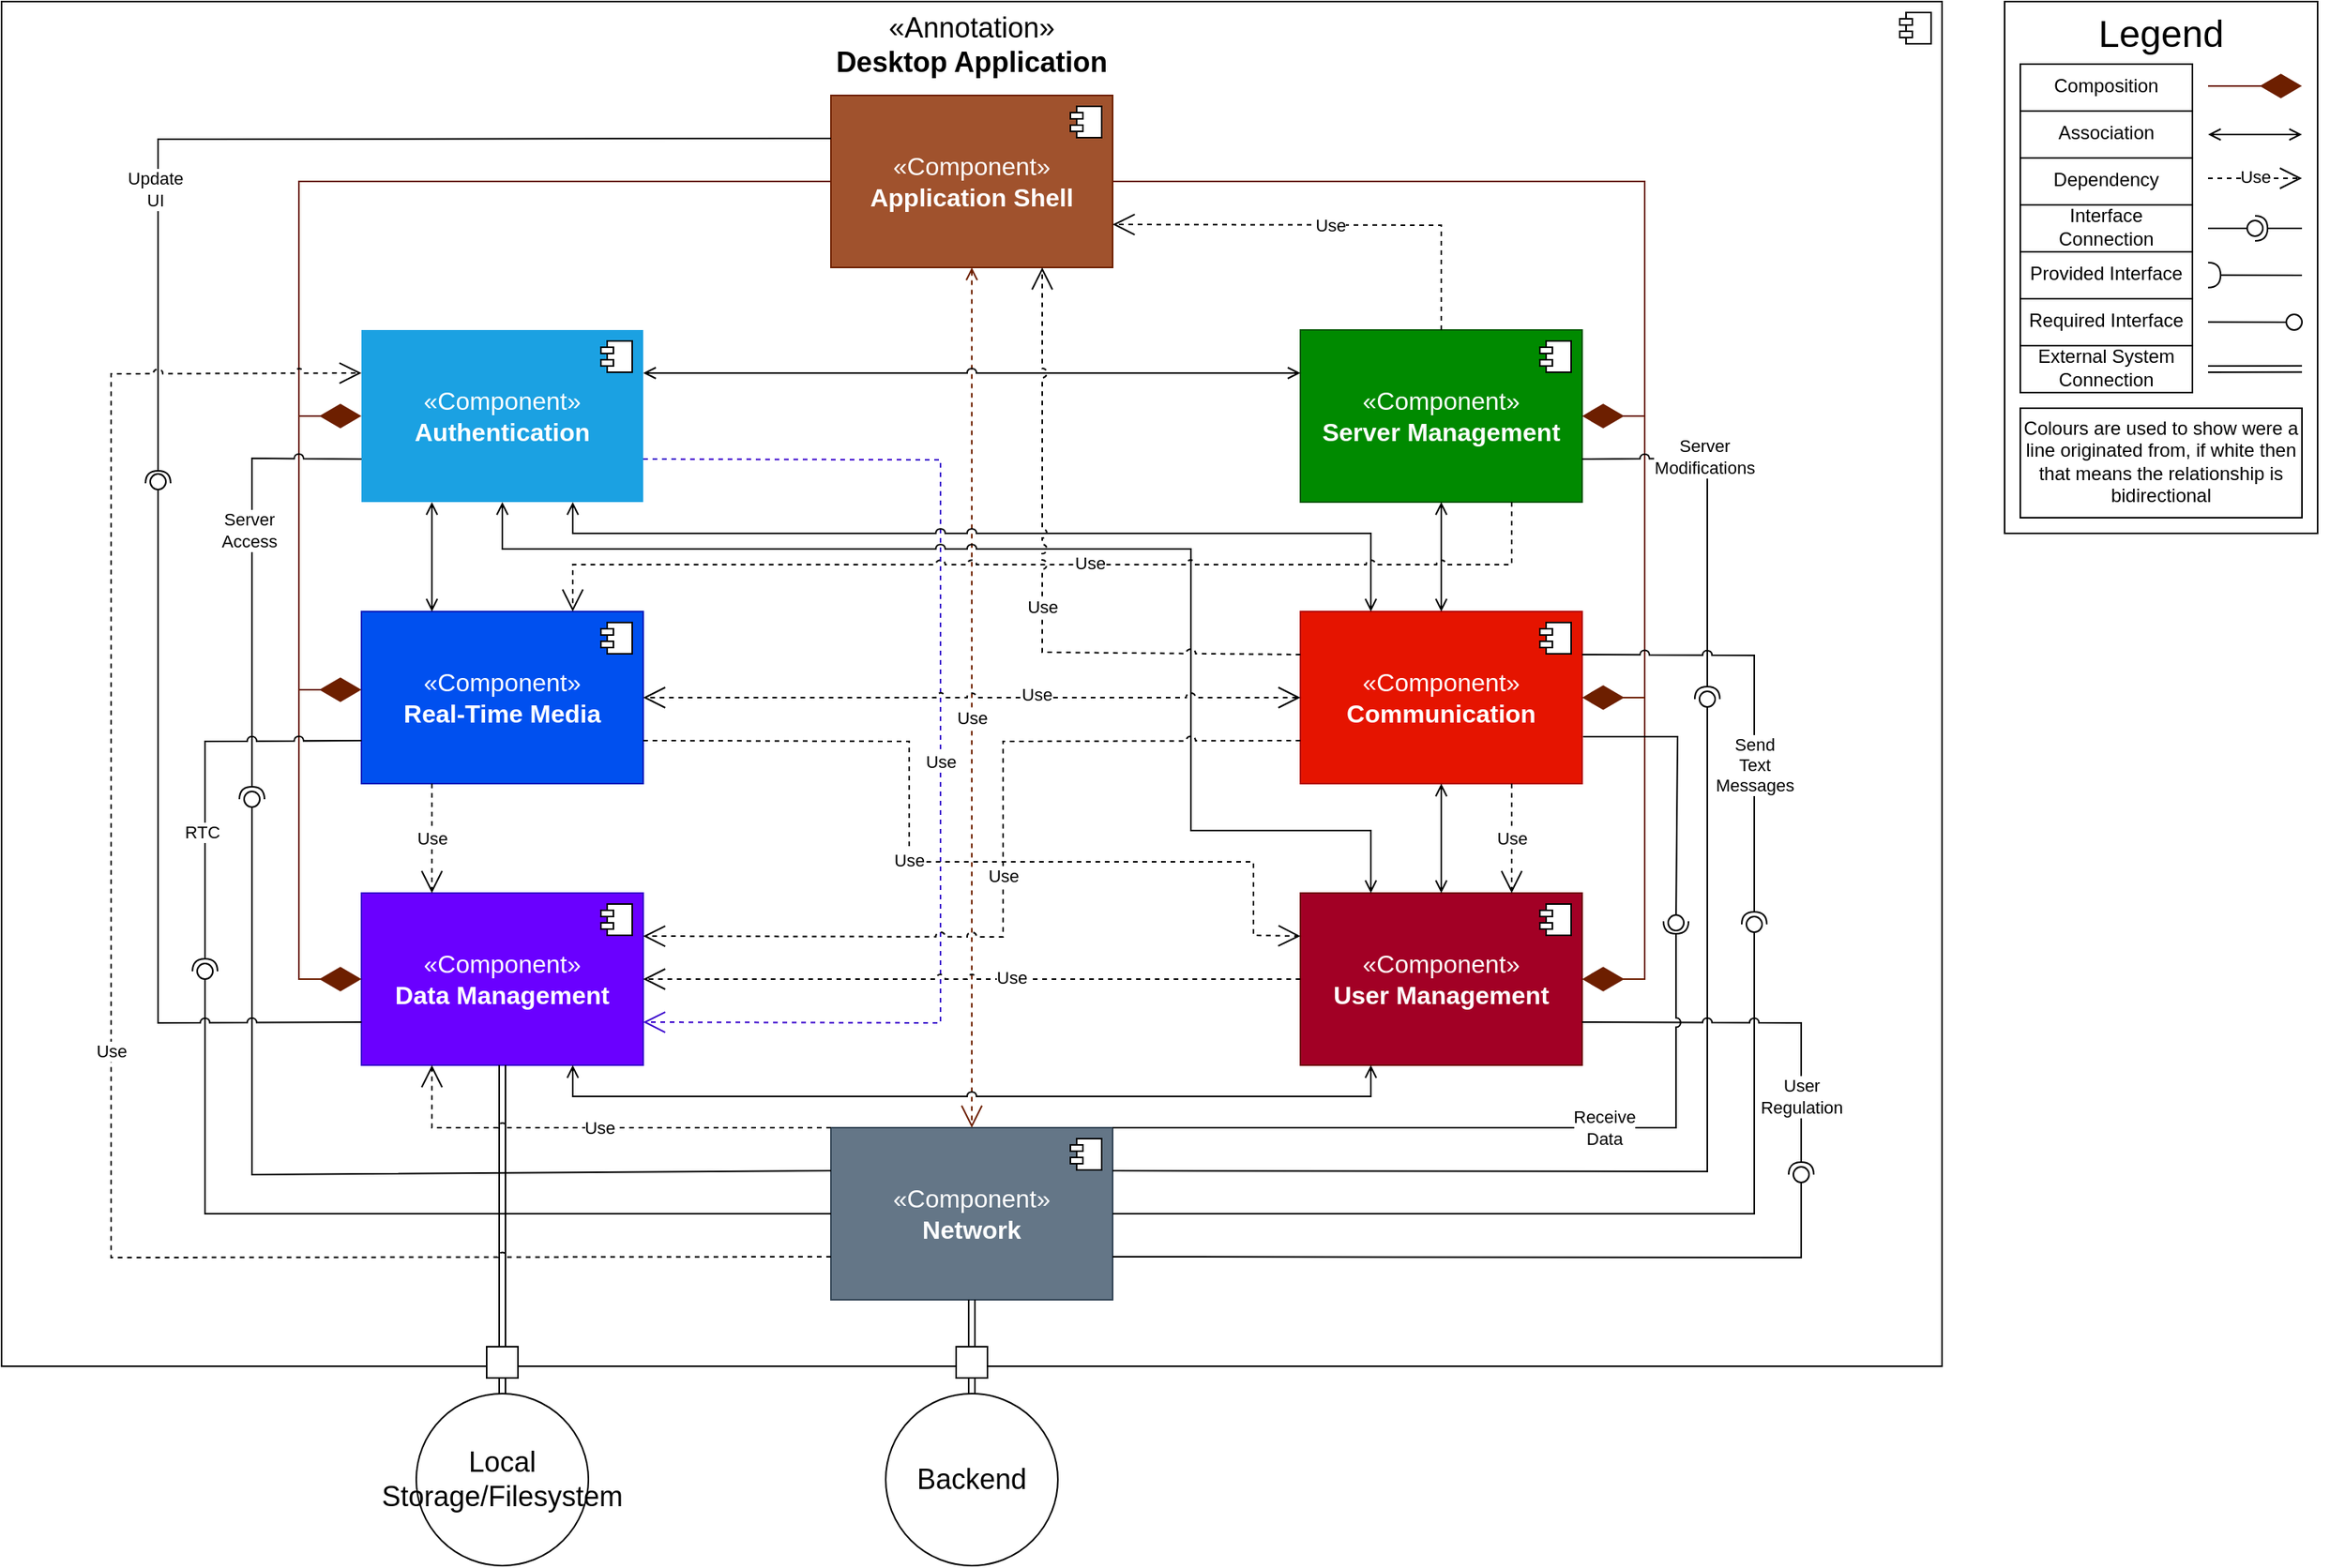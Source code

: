 <mxfile version="28.0.7">
  <diagram name="Page-1" id="SnUZ58hMH_E9pRCgcbzP">
    <mxGraphModel dx="2848" dy="1104" grid="1" gridSize="10" guides="1" tooltips="1" connect="1" arrows="1" fold="1" page="1" pageScale="1" pageWidth="1100" pageHeight="850" math="0" shadow="0">
      <root>
        <mxCell id="0" />
        <mxCell id="1" parent="0" />
        <mxCell id="IY-TwNnu4pYOEqIesNJt-1" value="&lt;font style=&quot;font-size: 18px;&quot;&gt;«&lt;font&gt;Annotation&lt;/font&gt;»&lt;/font&gt;&lt;br&gt;&lt;div&gt;&lt;font style=&quot;font-size: 18px;&quot;&gt;&lt;b&gt;Desktop Application&lt;/b&gt;&lt;/font&gt;&lt;/div&gt;" style="html=1;dropTarget=0;whiteSpace=wrap;verticalAlign=top;fillColor=default;" vertex="1" parent="1">
          <mxGeometry x="-40" y="50" width="1240" height="872.5" as="geometry" />
        </mxCell>
        <mxCell id="IY-TwNnu4pYOEqIesNJt-2" value="" style="shape=module;jettyWidth=8;jettyHeight=4;" vertex="1" parent="IY-TwNnu4pYOEqIesNJt-1">
          <mxGeometry x="1" width="20" height="20" relative="1" as="geometry">
            <mxPoint x="-27" y="7" as="offset" />
          </mxGeometry>
        </mxCell>
        <mxCell id="IY-TwNnu4pYOEqIesNJt-5" value="&lt;div&gt;&lt;font style=&quot;font-size: 16px;&quot;&gt;«Component»&lt;/font&gt;&lt;/div&gt;&lt;font style=&quot;font-size: 16px;&quot;&gt;&lt;b&gt;&lt;font&gt;Authentication&lt;/font&gt;&lt;/b&gt;&lt;/font&gt;" style="html=1;dropTarget=0;whiteSpace=wrap;fillColor=light-dark(#1ba1e2, #f6d32d);fontColor=#ffffff;strokeColor=light-dark(default, #f6d32d);" vertex="1" parent="1">
          <mxGeometry x="190" y="260" width="180" height="110" as="geometry" />
        </mxCell>
        <mxCell id="IY-TwNnu4pYOEqIesNJt-6" value="" style="shape=module;jettyWidth=8;jettyHeight=4;" vertex="1" parent="IY-TwNnu4pYOEqIesNJt-5">
          <mxGeometry x="1" width="20" height="20" relative="1" as="geometry">
            <mxPoint x="-27" y="7" as="offset" />
          </mxGeometry>
        </mxCell>
        <mxCell id="IY-TwNnu4pYOEqIesNJt-9" value="" style="ellipse;whiteSpace=wrap;html=1;align=center;aspect=fixed;fillColor=none;strokeColor=none;resizable=0;perimeter=centerPerimeter;rotatable=0;allowArrows=0;points=[];outlineConnect=1;" vertex="1" parent="1">
          <mxGeometry x="430" y="200" width="10" height="10" as="geometry" />
        </mxCell>
        <mxCell id="IY-TwNnu4pYOEqIesNJt-10" value="&lt;div&gt;&lt;font style=&quot;font-size: 16px;&quot;&gt;«Component»&lt;/font&gt;&lt;/div&gt;&lt;font style=&quot;font-size: 16px;&quot;&gt;&lt;b&gt;&lt;font&gt;Application Shell&lt;/font&gt;&lt;/b&gt;&lt;/font&gt;" style="html=1;dropTarget=0;whiteSpace=wrap;fillColor=#a0522d;strokeColor=#6D1F00;fontColor=#ffffff;" vertex="1" parent="1">
          <mxGeometry x="490" y="110" width="180" height="110" as="geometry" />
        </mxCell>
        <mxCell id="IY-TwNnu4pYOEqIesNJt-11" value="" style="shape=module;jettyWidth=8;jettyHeight=4;" vertex="1" parent="IY-TwNnu4pYOEqIesNJt-10">
          <mxGeometry x="1" width="20" height="20" relative="1" as="geometry">
            <mxPoint x="-27" y="7" as="offset" />
          </mxGeometry>
        </mxCell>
        <mxCell id="IY-TwNnu4pYOEqIesNJt-12" value="&lt;div&gt;&lt;font style=&quot;font-size: 16px;&quot;&gt;«Component»&lt;/font&gt;&lt;/div&gt;&lt;font style=&quot;font-size: 16px;&quot;&gt;&lt;b&gt;&lt;font&gt;Server Management&lt;/font&gt;&lt;/b&gt;&lt;/font&gt;" style="html=1;dropTarget=0;whiteSpace=wrap;fillColor=#008a00;fontColor=#ffffff;strokeColor=#005700;" vertex="1" parent="1">
          <mxGeometry x="790" y="260" width="180" height="110" as="geometry" />
        </mxCell>
        <mxCell id="IY-TwNnu4pYOEqIesNJt-13" value="" style="shape=module;jettyWidth=8;jettyHeight=4;" vertex="1" parent="IY-TwNnu4pYOEqIesNJt-12">
          <mxGeometry x="1" width="20" height="20" relative="1" as="geometry">
            <mxPoint x="-27" y="7" as="offset" />
          </mxGeometry>
        </mxCell>
        <mxCell id="IY-TwNnu4pYOEqIesNJt-14" value="&lt;div&gt;&lt;font style=&quot;font-size: 16px;&quot;&gt;«Component»&lt;/font&gt;&lt;/div&gt;&lt;font style=&quot;font-size: 16px;&quot;&gt;&lt;b&gt;&lt;font&gt;Communication&lt;/font&gt;&lt;/b&gt;&lt;/font&gt;" style="html=1;dropTarget=0;whiteSpace=wrap;fillColor=light-dark(#e51400, #e01b24);fontColor=#ffffff;strokeColor=light-dark(#B20000, #ed333b);" vertex="1" parent="1">
          <mxGeometry x="790" y="440" width="180" height="110" as="geometry" />
        </mxCell>
        <mxCell id="IY-TwNnu4pYOEqIesNJt-15" value="" style="shape=module;jettyWidth=8;jettyHeight=4;" vertex="1" parent="IY-TwNnu4pYOEqIesNJt-14">
          <mxGeometry x="1" width="20" height="20" relative="1" as="geometry">
            <mxPoint x="-27" y="7" as="offset" />
          </mxGeometry>
        </mxCell>
        <mxCell id="IY-TwNnu4pYOEqIesNJt-16" value="&lt;div&gt;&lt;font style=&quot;font-size: 16px;&quot;&gt;«Component»&lt;/font&gt;&lt;/div&gt;&lt;font style=&quot;font-size: 16px;&quot;&gt;&lt;b&gt;&lt;font&gt;Real-Time Media&lt;/font&gt;&lt;/b&gt;&lt;/font&gt;" style="html=1;dropTarget=0;whiteSpace=wrap;fillColor=#0050ef;fontColor=#ffffff;strokeColor=#001DBC;" vertex="1" parent="1">
          <mxGeometry x="190" y="440" width="180" height="110" as="geometry" />
        </mxCell>
        <mxCell id="IY-TwNnu4pYOEqIesNJt-17" value="" style="shape=module;jettyWidth=8;jettyHeight=4;" vertex="1" parent="IY-TwNnu4pYOEqIesNJt-16">
          <mxGeometry x="1" width="20" height="20" relative="1" as="geometry">
            <mxPoint x="-27" y="7" as="offset" />
          </mxGeometry>
        </mxCell>
        <mxCell id="IY-TwNnu4pYOEqIesNJt-18" value="&lt;div&gt;&lt;font style=&quot;font-size: 16px;&quot;&gt;«Component»&lt;/font&gt;&lt;/div&gt;&lt;font style=&quot;font-size: 16px;&quot;&gt;&lt;b&gt;&lt;font&gt;Data Management&lt;/font&gt;&lt;/b&gt;&lt;/font&gt;" style="html=1;dropTarget=0;whiteSpace=wrap;fillColor=#6a00ff;fontColor=#ffffff;strokeColor=#3700CC;" vertex="1" parent="1">
          <mxGeometry x="190" y="620" width="180" height="110" as="geometry" />
        </mxCell>
        <mxCell id="IY-TwNnu4pYOEqIesNJt-19" value="" style="shape=module;jettyWidth=8;jettyHeight=4;" vertex="1" parent="IY-TwNnu4pYOEqIesNJt-18">
          <mxGeometry x="1" width="20" height="20" relative="1" as="geometry">
            <mxPoint x="-27" y="7" as="offset" />
          </mxGeometry>
        </mxCell>
        <mxCell id="IY-TwNnu4pYOEqIesNJt-20" value="&lt;div&gt;&lt;font style=&quot;font-size: 16px;&quot;&gt;«Component»&lt;/font&gt;&lt;/div&gt;&lt;font style=&quot;font-size: 16px;&quot;&gt;&lt;b&gt;&lt;font&gt;User Management&lt;/font&gt;&lt;/b&gt;&lt;/font&gt;" style="html=1;dropTarget=0;whiteSpace=wrap;fillColor=#a20025;fontColor=#ffffff;strokeColor=#6F0000;" vertex="1" parent="1">
          <mxGeometry x="790" y="620" width="180" height="110" as="geometry" />
        </mxCell>
        <mxCell id="IY-TwNnu4pYOEqIesNJt-21" value="" style="shape=module;jettyWidth=8;jettyHeight=4;" vertex="1" parent="IY-TwNnu4pYOEqIesNJt-20">
          <mxGeometry x="1" width="20" height="20" relative="1" as="geometry">
            <mxPoint x="-27" y="7" as="offset" />
          </mxGeometry>
        </mxCell>
        <mxCell id="IY-TwNnu4pYOEqIesNJt-22" value="&lt;div&gt;&lt;font style=&quot;font-size: 16px;&quot;&gt;«Component»&lt;/font&gt;&lt;/div&gt;&lt;font style=&quot;font-size: 16px;&quot;&gt;&lt;b&gt;&lt;font&gt;Network&lt;/font&gt;&lt;/b&gt;&lt;/font&gt;" style="html=1;dropTarget=0;whiteSpace=wrap;fillColor=light-dark(#647687, #613583);strokeColor=light-dark(#314354, #613583);fontColor=#ffffff;" vertex="1" parent="1">
          <mxGeometry x="490" y="770" width="180" height="110" as="geometry" />
        </mxCell>
        <mxCell id="IY-TwNnu4pYOEqIesNJt-23" value="" style="shape=module;jettyWidth=8;jettyHeight=4;" vertex="1" parent="IY-TwNnu4pYOEqIesNJt-22">
          <mxGeometry x="1" width="20" height="20" relative="1" as="geometry">
            <mxPoint x="-27" y="7" as="offset" />
          </mxGeometry>
        </mxCell>
        <mxCell id="IY-TwNnu4pYOEqIesNJt-24" value="" style="shape=link;html=1;rounded=0;exitX=0.5;exitY=1;exitDx=0;exitDy=0;entryX=0.5;entryY=0;entryDx=0;entryDy=0;" edge="1" parent="1" source="IY-TwNnu4pYOEqIesNJt-26" target="IY-TwNnu4pYOEqIesNJt-25">
          <mxGeometry width="100" relative="1" as="geometry">
            <mxPoint x="600" y="720" as="sourcePoint" />
            <mxPoint x="580" y="1060" as="targetPoint" />
          </mxGeometry>
        </mxCell>
        <mxCell id="IY-TwNnu4pYOEqIesNJt-25" value="&lt;font style=&quot;font-size: 18px;&quot;&gt;Backend&lt;/font&gt;" style="ellipse;whiteSpace=wrap;html=1;aspect=fixed;" vertex="1" parent="1">
          <mxGeometry x="525" y="940" width="110" height="110" as="geometry" />
        </mxCell>
        <mxCell id="IY-TwNnu4pYOEqIesNJt-27" value="" style="shape=link;html=1;rounded=0;exitX=0.5;exitY=1;exitDx=0;exitDy=0;entryX=0.5;entryY=0;entryDx=0;entryDy=0;" edge="1" parent="1" source="IY-TwNnu4pYOEqIesNJt-22" target="IY-TwNnu4pYOEqIesNJt-26">
          <mxGeometry width="100" relative="1" as="geometry">
            <mxPoint x="580" y="875" as="sourcePoint" />
            <mxPoint x="580" y="920" as="targetPoint" />
          </mxGeometry>
        </mxCell>
        <mxCell id="IY-TwNnu4pYOEqIesNJt-26" value="" style="rounded=0;whiteSpace=wrap;html=1;" vertex="1" parent="1">
          <mxGeometry x="570" y="910" width="20" height="20" as="geometry" />
        </mxCell>
        <mxCell id="IY-TwNnu4pYOEqIesNJt-30" value="" style="endArrow=diamondThin;endFill=1;endSize=24;html=1;rounded=0;exitX=1;exitY=0.5;exitDx=0;exitDy=0;entryX=1;entryY=0.5;entryDx=0;entryDy=0;fillColor=#a0522d;strokeColor=#6D1F00;" edge="1" parent="1" source="IY-TwNnu4pYOEqIesNJt-10" target="IY-TwNnu4pYOEqIesNJt-12">
          <mxGeometry width="160" relative="1" as="geometry">
            <mxPoint x="560" y="530" as="sourcePoint" />
            <mxPoint x="720" y="530" as="targetPoint" />
            <Array as="points">
              <mxPoint x="1010" y="165" />
              <mxPoint x="1010" y="315" />
            </Array>
          </mxGeometry>
        </mxCell>
        <mxCell id="IY-TwNnu4pYOEqIesNJt-33" value="" style="endArrow=diamondThin;endFill=1;endSize=24;html=1;rounded=0;exitX=1;exitY=0.5;exitDx=0;exitDy=0;entryX=1;entryY=0.5;entryDx=0;entryDy=0;fillColor=#a0522d;strokeColor=#6D1F00;" edge="1" parent="1" source="IY-TwNnu4pYOEqIesNJt-10" target="IY-TwNnu4pYOEqIesNJt-14">
          <mxGeometry width="160" relative="1" as="geometry">
            <mxPoint x="690" y="400" as="sourcePoint" />
            <mxPoint x="810" y="497" as="targetPoint" />
            <Array as="points">
              <mxPoint x="1010" y="165" />
              <mxPoint x="1010" y="495" />
            </Array>
          </mxGeometry>
        </mxCell>
        <mxCell id="IY-TwNnu4pYOEqIesNJt-34" value="" style="endArrow=diamondThin;endFill=1;endSize=24;html=1;rounded=0;entryX=0;entryY=0.5;entryDx=0;entryDy=0;fillColor=#a0522d;strokeColor=#6D1F00;exitX=0;exitY=0.5;exitDx=0;exitDy=0;" edge="1" parent="1" source="IY-TwNnu4pYOEqIesNJt-10" target="IY-TwNnu4pYOEqIesNJt-5">
          <mxGeometry width="160" relative="1" as="geometry">
            <mxPoint x="490" y="165" as="sourcePoint" />
            <mxPoint x="765" y="808" as="targetPoint" />
            <Array as="points">
              <mxPoint x="150" y="165" />
              <mxPoint x="150" y="315" />
            </Array>
          </mxGeometry>
        </mxCell>
        <mxCell id="IY-TwNnu4pYOEqIesNJt-35" value="" style="endArrow=diamondThin;endFill=1;endSize=24;html=1;rounded=0;fillColor=#a0522d;strokeColor=#6D1F00;exitX=0;exitY=0.5;exitDx=0;exitDy=0;" edge="1" parent="1" source="IY-TwNnu4pYOEqIesNJt-10">
          <mxGeometry width="160" relative="1" as="geometry">
            <mxPoint x="150" y="190" as="sourcePoint" />
            <mxPoint x="190" y="490" as="targetPoint" />
            <Array as="points">
              <mxPoint x="150" y="165" />
              <mxPoint x="150" y="490" />
            </Array>
          </mxGeometry>
        </mxCell>
        <mxCell id="IY-TwNnu4pYOEqIesNJt-36" value="" style="endArrow=diamondThin;endFill=1;endSize=24;html=1;rounded=0;entryX=1;entryY=0.5;entryDx=0;entryDy=0;fillColor=#a0522d;strokeColor=#6D1F00;exitX=1;exitY=0.5;exitDx=0;exitDy=0;" edge="1" parent="1" source="IY-TwNnu4pYOEqIesNJt-10" target="IY-TwNnu4pYOEqIesNJt-20">
          <mxGeometry width="160" relative="1" as="geometry">
            <mxPoint x="600" y="215" as="sourcePoint" />
            <mxPoint x="756" y="598" as="targetPoint" />
            <Array as="points">
              <mxPoint x="1010" y="165" />
              <mxPoint x="1010" y="675" />
            </Array>
          </mxGeometry>
        </mxCell>
        <mxCell id="IY-TwNnu4pYOEqIesNJt-38" value="" style="endArrow=diamondThin;endFill=1;endSize=24;html=1;rounded=0;entryX=0;entryY=0.5;entryDx=0;entryDy=0;exitX=0;exitY=0.5;exitDx=0;exitDy=0;fillColor=#a0522d;strokeColor=#6D1F00;" edge="1" parent="1" source="IY-TwNnu4pYOEqIesNJt-10" target="IY-TwNnu4pYOEqIesNJt-18">
          <mxGeometry width="160" relative="1" as="geometry">
            <mxPoint x="696" y="460" as="sourcePoint" />
            <mxPoint x="540" y="738" as="targetPoint" />
            <Array as="points">
              <mxPoint x="150" y="165" />
              <mxPoint x="150" y="675" />
            </Array>
          </mxGeometry>
        </mxCell>
        <mxCell id="IY-TwNnu4pYOEqIesNJt-40" value="Use" style="endArrow=open;endSize=12;dashed=1;html=1;rounded=0;exitX=0.5;exitY=1;exitDx=0;exitDy=0;entryX=0.5;entryY=0;entryDx=0;entryDy=0;fillColor=#a0522d;strokeColor=light-dark(#6D1F00, #ffffff);jumpStyle=arc;labelPosition=center;verticalLabelPosition=bottom;align=center;verticalAlign=top;startArrow=open;startFill=0;" edge="1" parent="1" source="IY-TwNnu4pYOEqIesNJt-10" target="IY-TwNnu4pYOEqIesNJt-22">
          <mxGeometry width="160" relative="1" as="geometry">
            <mxPoint x="710" y="520" as="sourcePoint" />
            <mxPoint x="870" y="520" as="targetPoint" />
            <mxPoint as="offset" />
          </mxGeometry>
        </mxCell>
        <mxCell id="IY-TwNnu4pYOEqIesNJt-41" value="Use" style="endArrow=open;endSize=12;dashed=1;html=1;rounded=0;exitX=1;exitY=0.75;exitDx=0;exitDy=0;entryX=1;entryY=0.75;entryDx=0;entryDy=0;fillColor=#6a00ff;strokeColor=light-dark(#3700CC, #f6d32d);verticalAlign=top;jumpStyle=arc;" edge="1" parent="1" source="IY-TwNnu4pYOEqIesNJt-5" target="IY-TwNnu4pYOEqIesNJt-18">
          <mxGeometry width="160" relative="1" as="geometry">
            <mxPoint x="710" y="520" as="sourcePoint" />
            <mxPoint x="870" y="520" as="targetPoint" />
            <Array as="points">
              <mxPoint x="560" y="343" />
              <mxPoint x="560" y="703" />
            </Array>
          </mxGeometry>
        </mxCell>
        <mxCell id="IY-TwNnu4pYOEqIesNJt-42" value="" style="rounded=0;orthogonalLoop=1;jettySize=auto;html=1;endArrow=halfCircle;endFill=0;endSize=6;strokeWidth=1;sketch=0;exitX=0;exitY=0.75;exitDx=0;exitDy=0;strokeColor=light-dark(#000000,#F6D32D);jumpStyle=arc;" edge="1" parent="1" source="IY-TwNnu4pYOEqIesNJt-5">
          <mxGeometry relative="1" as="geometry">
            <mxPoint x="190" y="312" as="sourcePoint" />
            <mxPoint x="120" y="560" as="targetPoint" />
            <Array as="points">
              <mxPoint x="120" y="342" />
            </Array>
          </mxGeometry>
        </mxCell>
        <mxCell id="IY-TwNnu4pYOEqIesNJt-46" value="Server&lt;br&gt;Access" style="edgeLabel;html=1;align=center;verticalAlign=middle;resizable=0;points=[];" vertex="1" connectable="0" parent="IY-TwNnu4pYOEqIesNJt-42">
          <mxGeometry x="0.379" relative="1" as="geometry">
            <mxPoint x="-2" y="-83" as="offset" />
          </mxGeometry>
        </mxCell>
        <mxCell id="IY-TwNnu4pYOEqIesNJt-43" value="" style="rounded=0;orthogonalLoop=1;jettySize=auto;html=1;endArrow=oval;endFill=0;sketch=0;sourcePerimeterSpacing=0;targetPerimeterSpacing=0;endSize=10;exitX=0;exitY=0.25;exitDx=0;exitDy=0;strokeColor=light-dark(#000000,#A9B8C7);jumpStyle=arc;" edge="1" parent="1" source="IY-TwNnu4pYOEqIesNJt-22">
          <mxGeometry relative="1" as="geometry">
            <mxPoint x="770" y="555" as="sourcePoint" />
            <mxPoint x="120" y="560" as="targetPoint" />
            <Array as="points">
              <mxPoint x="120" y="800" />
            </Array>
          </mxGeometry>
        </mxCell>
        <mxCell id="IY-TwNnu4pYOEqIesNJt-44" value="" style="ellipse;whiteSpace=wrap;html=1;align=center;aspect=fixed;fillColor=none;strokeColor=none;resizable=0;perimeter=centerPerimeter;rotatable=0;allowArrows=0;points=[];outlineConnect=1;" vertex="1" parent="1">
          <mxGeometry x="785" y="550" width="10" height="10" as="geometry" />
        </mxCell>
        <mxCell id="IY-TwNnu4pYOEqIesNJt-48" value="" style="endArrow=open;html=1;rounded=0;entryX=0.25;entryY=1;entryDx=0;entryDy=0;exitX=0.25;exitY=0;exitDx=0;exitDy=0;strokeColor=light-dark(#000000, #ffffff);startArrow=open;startFill=0;endFill=0;" edge="1" parent="1" source="IY-TwNnu4pYOEqIesNJt-16" target="IY-TwNnu4pYOEqIesNJt-5">
          <mxGeometry width="50" height="50" relative="1" as="geometry">
            <mxPoint x="430" y="540" as="sourcePoint" />
            <mxPoint x="480" y="490" as="targetPoint" />
          </mxGeometry>
        </mxCell>
        <mxCell id="IY-TwNnu4pYOEqIesNJt-49" value="" style="endArrow=open;html=1;rounded=0;exitX=0;exitY=0.25;exitDx=0;exitDy=0;strokeColor=light-dark(#000000, #ffffff);startArrow=open;startFill=0;entryX=1;entryY=0.25;entryDx=0;entryDy=0;endFill=0;jumpStyle=arc;" edge="1" parent="1" source="IY-TwNnu4pYOEqIesNJt-12" target="IY-TwNnu4pYOEqIesNJt-5">
          <mxGeometry width="50" height="50" relative="1" as="geometry">
            <mxPoint x="390" y="475" as="sourcePoint" />
            <mxPoint x="835" y="390" as="targetPoint" />
          </mxGeometry>
        </mxCell>
        <mxCell id="IY-TwNnu4pYOEqIesNJt-50" value="" style="endArrow=open;html=1;rounded=0;entryX=0.75;entryY=1;entryDx=0;entryDy=0;strokeColor=light-dark(#000000, #ffffff);startArrow=open;startFill=0;endFill=0;jumpStyle=arc;" edge="1" parent="1" target="IY-TwNnu4pYOEqIesNJt-5">
          <mxGeometry width="50" height="50" relative="1" as="geometry">
            <mxPoint x="835" y="440" as="sourcePoint" />
            <mxPoint x="340" y="370" as="targetPoint" />
            <Array as="points">
              <mxPoint x="835" y="390" />
              <mxPoint x="325" y="390" />
            </Array>
          </mxGeometry>
        </mxCell>
        <mxCell id="IY-TwNnu4pYOEqIesNJt-52" value="" style="endArrow=open;html=1;rounded=0;exitX=0.25;exitY=0;exitDx=0;exitDy=0;strokeColor=light-dark(#000000, #ffffff);startArrow=open;startFill=0;entryX=0.5;entryY=1;entryDx=0;entryDy=0;jumpStyle=arc;endFill=0;" edge="1" parent="1" source="IY-TwNnu4pYOEqIesNJt-20" target="IY-TwNnu4pYOEqIesNJt-5">
          <mxGeometry width="50" height="50" relative="1" as="geometry">
            <mxPoint x="910" y="545" as="sourcePoint" />
            <mxPoint x="720" y="390" as="targetPoint" />
            <Array as="points">
              <mxPoint x="835" y="580" />
              <mxPoint x="720" y="580" />
              <mxPoint x="720" y="400" />
              <mxPoint x="280" y="400" />
            </Array>
          </mxGeometry>
        </mxCell>
        <mxCell id="IY-TwNnu4pYOEqIesNJt-56" value="" style="rounded=0;orthogonalLoop=1;jettySize=auto;html=1;endArrow=halfCircle;endFill=0;endSize=6;strokeWidth=1;sketch=0;exitX=1;exitY=0.75;exitDx=0;exitDy=0;strokeColor=light-dark(#000000,#F6D32D);jumpStyle=arc;" edge="1" parent="1" source="IY-TwNnu4pYOEqIesNJt-12">
          <mxGeometry relative="1" as="geometry">
            <mxPoint x="270" y="510" as="sourcePoint" />
            <mxPoint x="1050" y="496" as="targetPoint" />
            <Array as="points">
              <mxPoint x="1050" y="342" />
            </Array>
          </mxGeometry>
        </mxCell>
        <mxCell id="IY-TwNnu4pYOEqIesNJt-57" value="Server&lt;br&gt;Modifications" style="edgeLabel;html=1;align=center;verticalAlign=middle;resizable=0;points=[];" vertex="1" connectable="0" parent="IY-TwNnu4pYOEqIesNJt-56">
          <mxGeometry x="0.379" relative="1" as="geometry">
            <mxPoint x="-2" y="-83" as="offset" />
          </mxGeometry>
        </mxCell>
        <mxCell id="IY-TwNnu4pYOEqIesNJt-58" value="" style="rounded=0;orthogonalLoop=1;jettySize=auto;html=1;endArrow=oval;endFill=0;sketch=0;sourcePerimeterSpacing=0;targetPerimeterSpacing=0;endSize=10;exitX=1;exitY=0.25;exitDx=0;exitDy=0;strokeColor=light-dark(#000000,#A9B8C7);jumpStyle=arc;" edge="1" parent="1" source="IY-TwNnu4pYOEqIesNJt-22">
          <mxGeometry relative="1" as="geometry">
            <mxPoint x="800" y="1041" as="sourcePoint" />
            <mxPoint x="1050" y="496" as="targetPoint" />
            <Array as="points">
              <mxPoint x="1050" y="798" />
            </Array>
          </mxGeometry>
        </mxCell>
        <mxCell id="IY-TwNnu4pYOEqIesNJt-60" value="" style="endArrow=open;html=1;rounded=0;entryX=0.5;entryY=0;entryDx=0;entryDy=0;strokeColor=light-dark(#000000, #ffffff);startArrow=open;startFill=0;endFill=0;jumpStyle=arc;exitX=0.5;exitY=1;exitDx=0;exitDy=0;" edge="1" parent="1" source="IY-TwNnu4pYOEqIesNJt-12" target="IY-TwNnu4pYOEqIesNJt-14">
          <mxGeometry width="50" height="50" relative="1" as="geometry">
            <mxPoint x="1200" y="525" as="sourcePoint" />
            <mxPoint x="690" y="450" as="targetPoint" />
            <Array as="points">
              <mxPoint x="880" y="410" />
            </Array>
          </mxGeometry>
        </mxCell>
        <mxCell id="IY-TwNnu4pYOEqIesNJt-61" value="Use" style="endArrow=open;endSize=12;dashed=1;html=1;rounded=0;entryX=0.75;entryY=0;entryDx=0;entryDy=0;exitX=0.75;exitY=1;exitDx=0;exitDy=0;jumpStyle=arc;strokeColor=light-dark(#000000,#82CD82);labelPosition=right;verticalLabelPosition=middle;align=left;verticalAlign=middle;spacingTop=-2;spacing=16;" edge="1" parent="1" source="IY-TwNnu4pYOEqIesNJt-12" target="IY-TwNnu4pYOEqIesNJt-16">
          <mxGeometry width="160" relative="1" as="geometry">
            <mxPoint x="925" y="365" as="sourcePoint" />
            <mxPoint x="580" y="530" as="targetPoint" />
            <Array as="points">
              <mxPoint x="925" y="410" />
              <mxPoint x="325" y="410" />
            </Array>
          </mxGeometry>
        </mxCell>
        <mxCell id="IY-TwNnu4pYOEqIesNJt-62" value="Use" style="endArrow=open;endSize=12;dashed=1;html=1;rounded=0;entryX=1;entryY=0.75;entryDx=0;entryDy=0;exitX=0.5;exitY=0;exitDx=0;exitDy=0;jumpStyle=arc;strokeColor=light-dark(#000000,#82CD82);" edge="1" parent="1" source="IY-TwNnu4pYOEqIesNJt-12" target="IY-TwNnu4pYOEqIesNJt-10">
          <mxGeometry width="160" relative="1" as="geometry">
            <mxPoint x="1620" y="380" as="sourcePoint" />
            <mxPoint x="930" y="455" as="targetPoint" />
            <Array as="points">
              <mxPoint x="880" y="193" />
            </Array>
          </mxGeometry>
        </mxCell>
        <mxCell id="IY-TwNnu4pYOEqIesNJt-64" value="Use" style="endArrow=open;endSize=12;dashed=1;html=1;rounded=0;exitX=0.75;exitY=1;exitDx=0;exitDy=0;entryX=0.75;entryY=0;entryDx=0;entryDy=0;strokeColor=light-dark(#000000,#ED333B);" edge="1" parent="1" source="IY-TwNnu4pYOEqIesNJt-14" target="IY-TwNnu4pYOEqIesNJt-20">
          <mxGeometry width="160" relative="1" as="geometry">
            <mxPoint x="610" y="560" as="sourcePoint" />
            <mxPoint x="770" y="560" as="targetPoint" />
          </mxGeometry>
        </mxCell>
        <mxCell id="IY-TwNnu4pYOEqIesNJt-65" value="Use" style="endArrow=open;endSize=12;dashed=1;html=1;rounded=0;exitX=0;exitY=0.75;exitDx=0;exitDy=0;entryX=1;entryY=0.25;entryDx=0;entryDy=0;strokeColor=light-dark(#000000,#ED333B);jumpStyle=arc;spacingTop=7;" edge="1" parent="1" source="IY-TwNnu4pYOEqIesNJt-14" target="IY-TwNnu4pYOEqIesNJt-18">
          <mxGeometry width="160" relative="1" as="geometry">
            <mxPoint x="610" y="560" as="sourcePoint" />
            <mxPoint x="770" y="560" as="targetPoint" />
            <Array as="points">
              <mxPoint x="600" y="523" />
              <mxPoint x="600" y="648" />
            </Array>
          </mxGeometry>
        </mxCell>
        <mxCell id="IY-TwNnu4pYOEqIesNJt-66" value="" style="rounded=0;orthogonalLoop=1;jettySize=auto;html=1;endArrow=halfCircle;endFill=0;endSize=6;strokeWidth=1;sketch=0;exitX=1;exitY=0.25;exitDx=0;exitDy=0;strokeColor=light-dark(#000000,#F6D32D);jumpStyle=arc;" edge="1" parent="1" source="IY-TwNnu4pYOEqIesNJt-14">
          <mxGeometry relative="1" as="geometry">
            <mxPoint x="1090" y="621" as="sourcePoint" />
            <mxPoint x="1080" y="640" as="targetPoint" />
            <Array as="points">
              <mxPoint x="1080" y="468" />
            </Array>
          </mxGeometry>
        </mxCell>
        <mxCell id="IY-TwNnu4pYOEqIesNJt-68" value="Send&lt;br&gt;Text&lt;br&gt;Messages" style="edgeLabel;html=1;align=center;verticalAlign=middle;resizable=0;points=[];" vertex="1" connectable="0" parent="IY-TwNnu4pYOEqIesNJt-66">
          <mxGeometry x="0.277" relative="1" as="geometry">
            <mxPoint as="offset" />
          </mxGeometry>
        </mxCell>
        <mxCell id="IY-TwNnu4pYOEqIesNJt-69" value="" style="rounded=0;orthogonalLoop=1;jettySize=auto;html=1;endArrow=oval;endFill=0;sketch=0;sourcePerimeterSpacing=0;targetPerimeterSpacing=0;endSize=10;exitX=1;exitY=0.5;exitDx=0;exitDy=0;strokeColor=light-dark(#000000,#A9B8C7);jumpStyle=arc;" edge="1" parent="1" source="IY-TwNnu4pYOEqIesNJt-22">
          <mxGeometry relative="1" as="geometry">
            <mxPoint x="1070" y="1089" as="sourcePoint" />
            <mxPoint x="1080" y="640" as="targetPoint" />
            <Array as="points">
              <mxPoint x="1080" y="825" />
            </Array>
          </mxGeometry>
        </mxCell>
        <mxCell id="IY-TwNnu4pYOEqIesNJt-70" value="Use" style="endArrow=open;endSize=12;dashed=1;html=1;rounded=0;exitX=0;exitY=0.5;exitDx=0;exitDy=0;entryX=1;entryY=0.5;entryDx=0;entryDy=0;strokeColor=light-dark(#000000,#FFFFFF);jumpStyle=arc;labelPosition=right;verticalLabelPosition=middle;align=left;verticalAlign=middle;spacingRight=0;spacingTop=-4;spacing=32;startArrow=open;startFill=0;startSize=12;" edge="1" parent="1" source="IY-TwNnu4pYOEqIesNJt-14" target="IY-TwNnu4pYOEqIesNJt-16">
          <mxGeometry width="160" relative="1" as="geometry">
            <mxPoint x="1100" y="640" as="sourcePoint" />
            <mxPoint x="680" y="765" as="targetPoint" />
            <Array as="points" />
          </mxGeometry>
        </mxCell>
        <mxCell id="IY-TwNnu4pYOEqIesNJt-71" value="Use" style="endArrow=open;endSize=12;dashed=1;html=1;rounded=0;exitX=0;exitY=0.25;exitDx=0;exitDy=0;entryX=0.75;entryY=1;entryDx=0;entryDy=0;strokeColor=light-dark(#000000,#ED333B);jumpStyle=arc;labelPosition=center;verticalLabelPosition=middle;align=center;verticalAlign=middle;spacingRight=0;spacingTop=23;spacing=32;" edge="1" parent="1" source="IY-TwNnu4pYOEqIesNJt-14" target="IY-TwNnu4pYOEqIesNJt-10">
          <mxGeometry width="160" relative="1" as="geometry">
            <mxPoint x="1200" y="500" as="sourcePoint" />
            <mxPoint x="780" y="500" as="targetPoint" />
            <Array as="points">
              <mxPoint x="625" y="466" />
            </Array>
          </mxGeometry>
        </mxCell>
        <mxCell id="IY-TwNnu4pYOEqIesNJt-73" value="Use" style="endArrow=open;endSize=12;dashed=1;html=1;rounded=0;exitX=1;exitY=0.75;exitDx=0;exitDy=0;entryX=0;entryY=0.25;entryDx=0;entryDy=0;spacing=16;labelPosition=left;verticalLabelPosition=middle;align=right;verticalAlign=middle;spacingTop=-2;strokeColor=light-dark(#000000,#B2CBFF);" edge="1" parent="1" source="IY-TwNnu4pYOEqIesNJt-16" target="IY-TwNnu4pYOEqIesNJt-20">
          <mxGeometry width="160" relative="1" as="geometry">
            <mxPoint x="530" y="490" as="sourcePoint" />
            <mxPoint x="690" y="490" as="targetPoint" />
            <Array as="points">
              <mxPoint x="540" y="523" />
              <mxPoint x="540" y="600" />
              <mxPoint x="760" y="600" />
              <mxPoint x="760" y="647" />
            </Array>
          </mxGeometry>
        </mxCell>
        <mxCell id="IY-TwNnu4pYOEqIesNJt-74" value="Use" style="endArrow=open;endSize=12;dashed=1;html=1;rounded=0;exitX=0.25;exitY=1;exitDx=0;exitDy=0;entryX=0.25;entryY=0;entryDx=0;entryDy=0;spacing=0;labelPosition=center;verticalLabelPosition=middle;align=center;verticalAlign=middle;spacingTop=0;strokeColor=light-dark(#000000,#B2CBFF);" edge="1" parent="1" source="IY-TwNnu4pYOEqIesNJt-16" target="IY-TwNnu4pYOEqIesNJt-18">
          <mxGeometry width="160" relative="1" as="geometry">
            <mxPoint x="560" y="740" as="sourcePoint" />
            <mxPoint x="980" y="865" as="targetPoint" />
          </mxGeometry>
        </mxCell>
        <mxCell id="IY-TwNnu4pYOEqIesNJt-75" value="" style="rounded=0;orthogonalLoop=1;jettySize=auto;html=1;endArrow=halfCircle;endFill=0;endSize=6;strokeWidth=1;sketch=0;exitX=0;exitY=0.75;exitDx=0;exitDy=0;strokeColor=light-dark(#000000,#F6D32D);jumpStyle=arc;" edge="1" parent="1" source="IY-TwNnu4pYOEqIesNJt-16">
          <mxGeometry relative="1" as="geometry">
            <mxPoint x="170" y="520" as="sourcePoint" />
            <mxPoint x="90" y="670" as="targetPoint" />
            <Array as="points">
              <mxPoint x="90" y="523" />
            </Array>
          </mxGeometry>
        </mxCell>
        <mxCell id="IY-TwNnu4pYOEqIesNJt-76" value="RTC" style="edgeLabel;html=1;align=center;verticalAlign=middle;resizable=0;points=[];" vertex="1" connectable="0" parent="IY-TwNnu4pYOEqIesNJt-75">
          <mxGeometry x="0.379" relative="1" as="geometry">
            <mxPoint x="-2" y="-13" as="offset" />
          </mxGeometry>
        </mxCell>
        <mxCell id="IY-TwNnu4pYOEqIesNJt-77" value="" style="rounded=0;orthogonalLoop=1;jettySize=auto;html=1;endArrow=oval;endFill=0;sketch=0;sourcePerimeterSpacing=0;targetPerimeterSpacing=0;endSize=10;exitX=0;exitY=0.5;exitDx=0;exitDy=0;strokeColor=light-dark(#000000,#A9B8C7);jumpStyle=arc;" edge="1" parent="1" source="IY-TwNnu4pYOEqIesNJt-22">
          <mxGeometry relative="1" as="geometry">
            <mxPoint x="550" y="1025" as="sourcePoint" />
            <mxPoint x="90" y="670" as="targetPoint" />
            <Array as="points">
              <mxPoint x="90" y="825" />
            </Array>
          </mxGeometry>
        </mxCell>
        <mxCell id="IY-TwNnu4pYOEqIesNJt-79" value="Use" style="endArrow=open;endSize=12;dashed=1;html=1;rounded=0;entryX=1;entryY=0.5;entryDx=0;entryDy=0;exitX=0;exitY=0.5;exitDx=0;exitDy=0;jumpStyle=arc;strokeColor=light-dark(#000000,#FFC5C5);labelPosition=right;verticalLabelPosition=middle;align=left;verticalAlign=middle;spacingTop=-2;spacing=16;" edge="1" parent="1" source="IY-TwNnu4pYOEqIesNJt-20" target="IY-TwNnu4pYOEqIesNJt-18">
          <mxGeometry width="160" relative="1" as="geometry">
            <mxPoint x="1240" y="660" as="sourcePoint" />
            <mxPoint x="640" y="730" as="targetPoint" />
          </mxGeometry>
        </mxCell>
        <mxCell id="IY-TwNnu4pYOEqIesNJt-80" value="" style="rounded=0;orthogonalLoop=1;jettySize=auto;html=1;endArrow=halfCircle;endFill=0;endSize=6;strokeWidth=1;sketch=0;exitX=1;exitY=0.75;exitDx=0;exitDy=0;strokeColor=light-dark(#000000,#F6D32D);jumpStyle=arc;" edge="1" parent="1" source="IY-TwNnu4pYOEqIesNJt-20">
          <mxGeometry relative="1" as="geometry">
            <mxPoint x="1020" y="740" as="sourcePoint" />
            <mxPoint x="1110" y="800" as="targetPoint" />
            <Array as="points">
              <mxPoint x="1110" y="703" />
            </Array>
          </mxGeometry>
        </mxCell>
        <mxCell id="IY-TwNnu4pYOEqIesNJt-81" value="User&lt;br&gt;Regulation" style="edgeLabel;html=1;align=center;verticalAlign=middle;resizable=0;points=[];" vertex="1" connectable="0" parent="IY-TwNnu4pYOEqIesNJt-80">
          <mxGeometry x="0.277" relative="1" as="geometry">
            <mxPoint y="35" as="offset" />
          </mxGeometry>
        </mxCell>
        <mxCell id="IY-TwNnu4pYOEqIesNJt-82" value="" style="rounded=0;orthogonalLoop=1;jettySize=auto;html=1;endArrow=oval;endFill=0;sketch=0;sourcePerimeterSpacing=0;targetPerimeterSpacing=0;endSize=10;exitX=1;exitY=0.75;exitDx=0;exitDy=0;strokeColor=light-dark(#000000,#A9B8C7);jumpStyle=arc;" edge="1" parent="1" source="IY-TwNnu4pYOEqIesNJt-22">
          <mxGeometry relative="1" as="geometry">
            <mxPoint x="670" y="855" as="sourcePoint" />
            <mxPoint x="1110" y="800" as="targetPoint" />
            <Array as="points">
              <mxPoint x="1110" y="853" />
            </Array>
          </mxGeometry>
        </mxCell>
        <mxCell id="IY-TwNnu4pYOEqIesNJt-84" value="" style="endArrow=open;html=1;rounded=0;exitX=0.25;exitY=1;exitDx=0;exitDy=0;strokeColor=light-dark(#000000, #ffffff);startArrow=open;startFill=0;entryX=0.75;entryY=1;entryDx=0;entryDy=0;endFill=0;jumpStyle=arc;" edge="1" parent="1" source="IY-TwNnu4pYOEqIesNJt-20" target="IY-TwNnu4pYOEqIesNJt-18">
          <mxGeometry width="50" height="50" relative="1" as="geometry">
            <mxPoint x="1210" y="730" as="sourcePoint" />
            <mxPoint x="790" y="730" as="targetPoint" />
            <Array as="points">
              <mxPoint x="835" y="750" />
              <mxPoint x="325" y="750" />
            </Array>
          </mxGeometry>
        </mxCell>
        <mxCell id="IY-TwNnu4pYOEqIesNJt-85" value="" style="endArrow=open;html=1;rounded=0;entryX=0.5;entryY=0;entryDx=0;entryDy=0;strokeColor=light-dark(#000000, #ffffff);startArrow=open;startFill=0;endFill=0;jumpStyle=arc;exitX=0.5;exitY=1;exitDx=0;exitDy=0;" edge="1" parent="1" source="IY-TwNnu4pYOEqIesNJt-14" target="IY-TwNnu4pYOEqIesNJt-20">
          <mxGeometry width="50" height="50" relative="1" as="geometry">
            <mxPoint x="900" y="630" as="sourcePoint" />
            <mxPoint x="900" y="700" as="targetPoint" />
          </mxGeometry>
        </mxCell>
        <mxCell id="IY-TwNnu4pYOEqIesNJt-86" value="" style="rounded=0;orthogonalLoop=1;jettySize=auto;html=1;endArrow=halfCircle;endFill=0;endSize=6;strokeWidth=1;sketch=0;exitX=1;exitY=0;exitDx=0;exitDy=0;strokeColor=light-dark(#000000,#F6D32D);jumpStyle=arc;" edge="1" parent="1" source="IY-TwNnu4pYOEqIesNJt-22">
          <mxGeometry relative="1" as="geometry">
            <mxPoint x="1050" y="630" as="sourcePoint" />
            <mxPoint x="1030" y="638" as="targetPoint" />
            <Array as="points">
              <mxPoint x="1030" y="770" />
            </Array>
          </mxGeometry>
        </mxCell>
        <mxCell id="IY-TwNnu4pYOEqIesNJt-87" value="Receive&lt;br&gt;Data" style="edgeLabel;html=1;align=center;verticalAlign=middle;resizable=0;points=[];" vertex="1" connectable="0" parent="IY-TwNnu4pYOEqIesNJt-86">
          <mxGeometry x="0.277" relative="1" as="geometry">
            <mxPoint as="offset" />
          </mxGeometry>
        </mxCell>
        <mxCell id="IY-TwNnu4pYOEqIesNJt-88" value="" style="rounded=0;orthogonalLoop=1;jettySize=auto;html=1;endArrow=oval;endFill=0;sketch=0;sourcePerimeterSpacing=0;targetPerimeterSpacing=0;endSize=10;strokeColor=light-dark(#000000,#A9B8C7);exitX=1.004;exitY=0.727;exitDx=0;exitDy=0;exitPerimeter=0;" edge="1" parent="1" source="IY-TwNnu4pYOEqIesNJt-14">
          <mxGeometry relative="1" as="geometry">
            <mxPoint x="984" y="542" as="sourcePoint" />
            <mxPoint x="1030" y="639" as="targetPoint" />
            <Array as="points">
              <mxPoint x="1031" y="520" />
            </Array>
          </mxGeometry>
        </mxCell>
        <mxCell id="IY-TwNnu4pYOEqIesNJt-89" value="" style="rounded=0;orthogonalLoop=1;jettySize=auto;html=1;endArrow=oval;endFill=0;sketch=0;sourcePerimeterSpacing=0;targetPerimeterSpacing=0;endSize=10;exitX=0;exitY=0.75;exitDx=0;exitDy=0;strokeColor=light-dark(#000000,#A9B8C7);jumpStyle=arc;" edge="1" parent="1" source="IY-TwNnu4pYOEqIesNJt-18">
          <mxGeometry relative="1" as="geometry">
            <mxPoint x="610" y="1008" as="sourcePoint" />
            <mxPoint x="60" y="357" as="targetPoint" />
            <Array as="points">
              <mxPoint x="60" y="703" />
            </Array>
          </mxGeometry>
        </mxCell>
        <mxCell id="IY-TwNnu4pYOEqIesNJt-90" value="" style="rounded=0;orthogonalLoop=1;jettySize=auto;html=1;endArrow=halfCircle;endFill=0;endSize=6;strokeWidth=1;sketch=0;exitX=0;exitY=0.25;exitDx=0;exitDy=0;strokeColor=light-dark(#000000,#F6D32D);" edge="1" parent="1" source="IY-TwNnu4pYOEqIesNJt-10">
          <mxGeometry relative="1" as="geometry">
            <mxPoint x="130" y="140" as="sourcePoint" />
            <mxPoint x="60" y="358" as="targetPoint" />
            <Array as="points">
              <mxPoint x="60" y="138" />
            </Array>
          </mxGeometry>
        </mxCell>
        <mxCell id="IY-TwNnu4pYOEqIesNJt-91" value="Update&lt;br&gt;UI" style="edgeLabel;html=1;align=center;verticalAlign=middle;resizable=0;points=[];" vertex="1" connectable="0" parent="IY-TwNnu4pYOEqIesNJt-90">
          <mxGeometry x="0.379" relative="1" as="geometry">
            <mxPoint x="-2" y="14" as="offset" />
          </mxGeometry>
        </mxCell>
        <mxCell id="IY-TwNnu4pYOEqIesNJt-92" value="&lt;font style=&quot;font-size: 18px;&quot;&gt;Local Storage/Filesystem&lt;/font&gt;" style="ellipse;whiteSpace=wrap;html=1;aspect=fixed;" vertex="1" parent="1">
          <mxGeometry x="225" y="940" width="110" height="110" as="geometry" />
        </mxCell>
        <mxCell id="IY-TwNnu4pYOEqIesNJt-93" value="" style="shape=link;html=1;rounded=0;exitX=0.5;exitY=1;exitDx=0;exitDy=0;entryX=0.5;entryY=0;entryDx=0;entryDy=0;" edge="1" parent="1" source="IY-TwNnu4pYOEqIesNJt-94" target="IY-TwNnu4pYOEqIesNJt-92">
          <mxGeometry width="100" relative="1" as="geometry">
            <mxPoint x="460" y="660" as="sourcePoint" />
            <mxPoint x="560" y="660" as="targetPoint" />
          </mxGeometry>
        </mxCell>
        <mxCell id="IY-TwNnu4pYOEqIesNJt-95" value="" style="shape=link;html=1;rounded=0;exitX=0.5;exitY=1;exitDx=0;exitDy=0;entryX=0.5;entryY=0;entryDx=0;entryDy=0;" edge="1" parent="1" source="IY-TwNnu4pYOEqIesNJt-18" target="IY-TwNnu4pYOEqIesNJt-94">
          <mxGeometry width="100" relative="1" as="geometry">
            <mxPoint x="280" y="730" as="sourcePoint" />
            <mxPoint x="280" y="940" as="targetPoint" />
          </mxGeometry>
        </mxCell>
        <mxCell id="IY-TwNnu4pYOEqIesNJt-94" value="" style="rounded=0;whiteSpace=wrap;html=1;" vertex="1" parent="1">
          <mxGeometry x="270" y="910" width="20" height="20" as="geometry" />
        </mxCell>
        <mxCell id="IY-TwNnu4pYOEqIesNJt-96" value="Use" style="endArrow=open;endSize=12;dashed=1;html=1;rounded=0;exitX=0;exitY=0.75;exitDx=0;exitDy=0;entryX=0;entryY=0.25;entryDx=0;entryDy=0;strokeColor=light-dark(#000000,#613583);jumpStyle=arc;" edge="1" parent="1" source="IY-TwNnu4pYOEqIesNJt-22" target="IY-TwNnu4pYOEqIesNJt-5">
          <mxGeometry width="160" relative="1" as="geometry">
            <mxPoint x="570" y="540" as="sourcePoint" />
            <mxPoint x="730" y="540" as="targetPoint" />
            <Array as="points">
              <mxPoint x="30" y="853" />
              <mxPoint x="30" y="288" />
            </Array>
          </mxGeometry>
        </mxCell>
        <mxCell id="IY-TwNnu4pYOEqIesNJt-97" value="Use" style="endArrow=open;endSize=12;dashed=1;html=1;rounded=0;exitX=0;exitY=0;exitDx=0;exitDy=0;entryX=0.25;entryY=1;entryDx=0;entryDy=0;strokeColor=light-dark(#000000,#613583);jumpStyle=arc;" edge="1" parent="1" source="IY-TwNnu4pYOEqIesNJt-22" target="IY-TwNnu4pYOEqIesNJt-18">
          <mxGeometry width="160" relative="1" as="geometry">
            <mxPoint x="890" y="1465" as="sourcePoint" />
            <mxPoint x="590" y="900" as="targetPoint" />
            <Array as="points">
              <mxPoint x="235" y="770" />
            </Array>
          </mxGeometry>
        </mxCell>
        <mxCell id="IY-TwNnu4pYOEqIesNJt-98" value="&lt;font style=&quot;font-size: 24px;&quot;&gt;Legend&lt;/font&gt;" style="rounded=0;whiteSpace=wrap;html=1;verticalAlign=top;fillColor=none;" vertex="1" parent="1">
          <mxGeometry x="1240" y="50" width="200" height="340" as="geometry" />
        </mxCell>
        <mxCell id="IY-TwNnu4pYOEqIesNJt-99" value="Composition" style="rounded=0;whiteSpace=wrap;html=1;spacing=2;spacingTop=-2;" vertex="1" parent="1">
          <mxGeometry x="1250" y="90" width="110" height="30" as="geometry" />
        </mxCell>
        <mxCell id="IY-TwNnu4pYOEqIesNJt-101" value="Association" style="rounded=0;whiteSpace=wrap;html=1;spacingTop=-2;" vertex="1" parent="1">
          <mxGeometry x="1250" y="120" width="110" height="30" as="geometry" />
        </mxCell>
        <mxCell id="IY-TwNnu4pYOEqIesNJt-102" value="Dependency" style="rounded=0;whiteSpace=wrap;html=1;spacingTop=-2;" vertex="1" parent="1">
          <mxGeometry x="1250" y="150" width="110" height="30" as="geometry" />
        </mxCell>
        <mxCell id="IY-TwNnu4pYOEqIesNJt-103" value="Interface Connection" style="rounded=0;whiteSpace=wrap;html=1;spacingTop=-2;" vertex="1" parent="1">
          <mxGeometry x="1250" y="180" width="110" height="30" as="geometry" />
        </mxCell>
        <mxCell id="IY-TwNnu4pYOEqIesNJt-104" value="Provided Interface" style="rounded=0;whiteSpace=wrap;html=1;spacingTop=-2;" vertex="1" parent="1">
          <mxGeometry x="1250" y="210" width="110" height="30" as="geometry" />
        </mxCell>
        <mxCell id="IY-TwNnu4pYOEqIesNJt-105" value="Required Interface" style="rounded=0;whiteSpace=wrap;html=1;spacingTop=-2;" vertex="1" parent="1">
          <mxGeometry x="1250" y="240" width="110" height="30" as="geometry" />
        </mxCell>
        <mxCell id="IY-TwNnu4pYOEqIesNJt-107" value="External System Connection" style="rounded=0;whiteSpace=wrap;html=1;spacingTop=-2;" vertex="1" parent="1">
          <mxGeometry x="1250" y="270" width="110" height="30" as="geometry" />
        </mxCell>
        <mxCell id="IY-TwNnu4pYOEqIesNJt-108" value="" style="endArrow=diamondThin;endFill=1;endSize=24;html=1;rounded=0;fillColor=#a0522d;strokeColor=light-dark(#6D1F00, #ffffff);" edge="1" parent="1">
          <mxGeometry width="160" relative="1" as="geometry">
            <mxPoint x="1370" y="104" as="sourcePoint" />
            <mxPoint x="1430" y="104" as="targetPoint" />
          </mxGeometry>
        </mxCell>
        <mxCell id="IY-TwNnu4pYOEqIesNJt-109" value="" style="endArrow=open;html=1;rounded=0;strokeColor=light-dark(#000000, #ffffff);startArrow=open;startFill=0;endFill=0;jumpStyle=arc;" edge="1" parent="1">
          <mxGeometry width="50" height="50" relative="1" as="geometry">
            <mxPoint x="1430" y="135" as="sourcePoint" />
            <mxPoint x="1370" y="135" as="targetPoint" />
          </mxGeometry>
        </mxCell>
        <mxCell id="IY-TwNnu4pYOEqIesNJt-110" value="Use" style="endArrow=open;endSize=12;dashed=1;html=1;rounded=0;spacingTop=-2;" edge="1" parent="1">
          <mxGeometry width="160" relative="1" as="geometry">
            <mxPoint x="1370" y="163" as="sourcePoint" />
            <mxPoint x="1430" y="163" as="targetPoint" />
          </mxGeometry>
        </mxCell>
        <mxCell id="IY-TwNnu4pYOEqIesNJt-111" value="" style="rounded=0;orthogonalLoop=1;jettySize=auto;html=1;endArrow=halfCircle;endFill=0;endSize=6;strokeWidth=1;sketch=0;" edge="1" target="IY-TwNnu4pYOEqIesNJt-113" parent="1">
          <mxGeometry relative="1" as="geometry">
            <mxPoint x="1430" y="195" as="sourcePoint" />
          </mxGeometry>
        </mxCell>
        <mxCell id="IY-TwNnu4pYOEqIesNJt-112" value="" style="rounded=0;orthogonalLoop=1;jettySize=auto;html=1;endArrow=oval;endFill=0;sketch=0;sourcePerimeterSpacing=0;targetPerimeterSpacing=0;endSize=10;" edge="1" target="IY-TwNnu4pYOEqIesNJt-113" parent="1">
          <mxGeometry relative="1" as="geometry">
            <mxPoint x="1370" y="195" as="sourcePoint" />
          </mxGeometry>
        </mxCell>
        <mxCell id="IY-TwNnu4pYOEqIesNJt-113" value="" style="ellipse;whiteSpace=wrap;html=1;align=center;aspect=fixed;fillColor=none;strokeColor=none;resizable=0;perimeter=centerPerimeter;rotatable=0;allowArrows=0;points=[];outlineConnect=1;" vertex="1" parent="1">
          <mxGeometry x="1395" y="190" width="10" height="10" as="geometry" />
        </mxCell>
        <mxCell id="IY-TwNnu4pYOEqIesNJt-114" value="" style="rounded=0;orthogonalLoop=1;jettySize=auto;html=1;endArrow=halfCircle;endFill=0;endSize=6;strokeWidth=1;sketch=0;fontSize=12;curved=1;" edge="1" parent="1">
          <mxGeometry relative="1" as="geometry">
            <mxPoint x="1430" y="225" as="sourcePoint" />
            <mxPoint x="1370" y="224.92" as="targetPoint" />
          </mxGeometry>
        </mxCell>
        <mxCell id="IY-TwNnu4pYOEqIesNJt-115" value="" style="ellipse;whiteSpace=wrap;html=1;align=center;aspect=fixed;fillColor=none;strokeColor=none;resizable=0;perimeter=centerPerimeter;rotatable=0;allowArrows=0;points=[];outlineConnect=1;" vertex="1" parent="1">
          <mxGeometry x="1390" y="220" width="10" height="10" as="geometry" />
        </mxCell>
        <mxCell id="IY-TwNnu4pYOEqIesNJt-117" value="" style="rounded=0;orthogonalLoop=1;jettySize=auto;html=1;endArrow=oval;endFill=0;sketch=0;sourcePerimeterSpacing=0;targetPerimeterSpacing=0;endSize=10;" edge="1" parent="1">
          <mxGeometry relative="1" as="geometry">
            <mxPoint x="1370" y="254.92" as="sourcePoint" />
            <mxPoint x="1425" y="255" as="targetPoint" />
          </mxGeometry>
        </mxCell>
        <mxCell id="IY-TwNnu4pYOEqIesNJt-118" value="" style="ellipse;whiteSpace=wrap;html=1;align=center;aspect=fixed;fillColor=none;strokeColor=none;resizable=0;perimeter=centerPerimeter;rotatable=0;allowArrows=0;points=[];outlineConnect=1;" vertex="1" parent="1">
          <mxGeometry x="1395" y="230" width="10" height="10" as="geometry" />
        </mxCell>
        <mxCell id="IY-TwNnu4pYOEqIesNJt-119" value="" style="shape=link;html=1;rounded=0;" edge="1" parent="1">
          <mxGeometry width="100" relative="1" as="geometry">
            <mxPoint x="1370" y="285" as="sourcePoint" />
            <mxPoint x="1430" y="284.92" as="targetPoint" />
          </mxGeometry>
        </mxCell>
        <mxCell id="IY-TwNnu4pYOEqIesNJt-120" value="Colours are used to show were a line originated from, if white then that means the relationship is bidirectional" style="rounded=0;whiteSpace=wrap;html=1;spacingTop=-2;" vertex="1" parent="1">
          <mxGeometry x="1250" y="310" width="180" height="70" as="geometry" />
        </mxCell>
      </root>
    </mxGraphModel>
  </diagram>
</mxfile>
